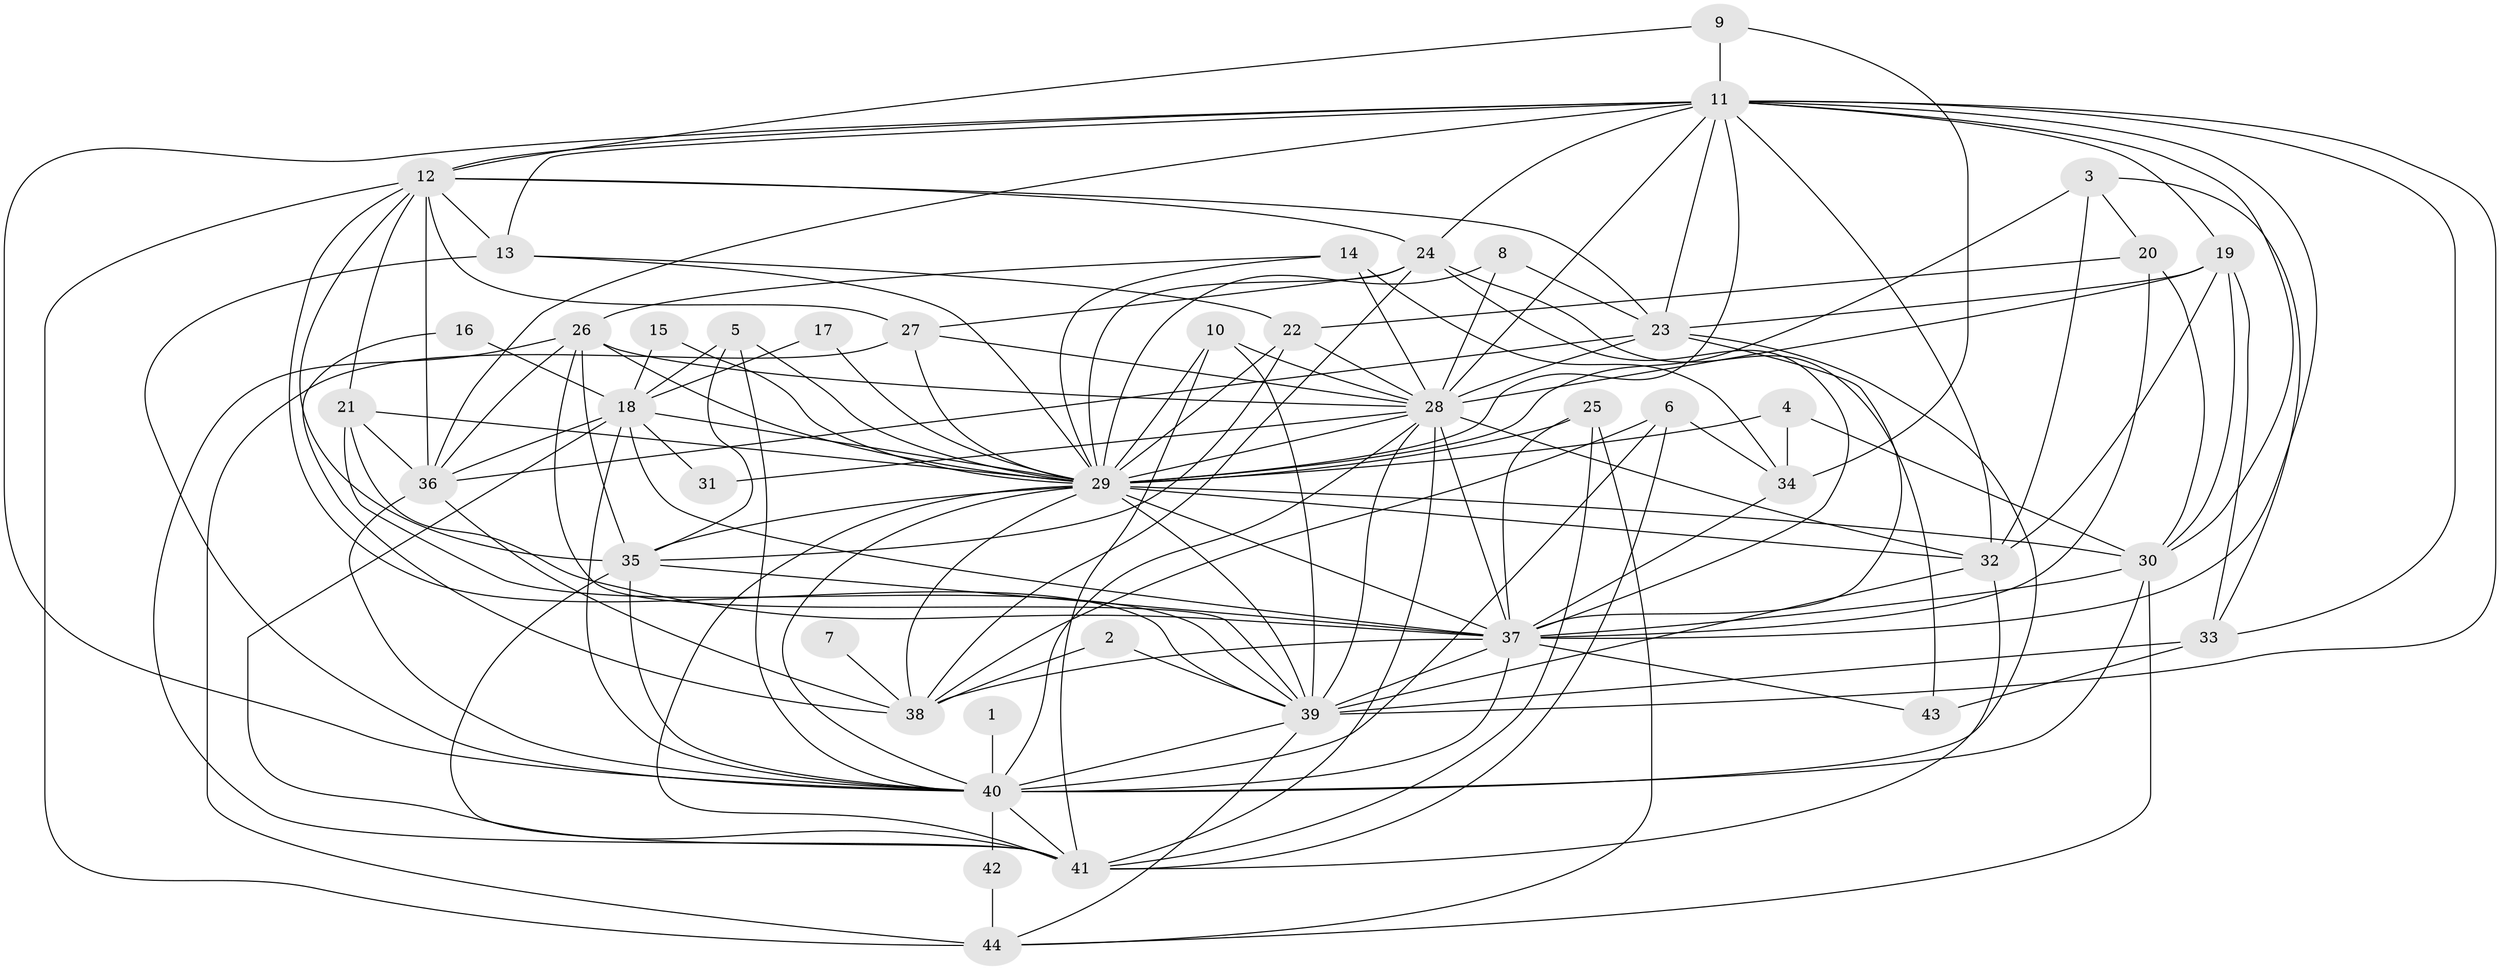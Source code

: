 // original degree distribution, {24: 0.00684931506849315, 20: 0.00684931506849315, 25: 0.0136986301369863, 30: 0.00684931506849315, 19: 0.0136986301369863, 17: 0.00684931506849315, 16: 0.00684931506849315, 23: 0.00684931506849315, 8: 0.0273972602739726, 5: 0.04794520547945205, 10: 0.00684931506849315, 2: 0.5342465753424658, 7: 0.00684931506849315, 11: 0.0136986301369863, 3: 0.19863013698630136, 6: 0.02054794520547945, 4: 0.0684931506849315, 9: 0.00684931506849315}
// Generated by graph-tools (version 1.1) at 2025/36/03/04/25 23:36:17]
// undirected, 44 vertices, 145 edges
graph export_dot {
  node [color=gray90,style=filled];
  1;
  2;
  3;
  4;
  5;
  6;
  7;
  8;
  9;
  10;
  11;
  12;
  13;
  14;
  15;
  16;
  17;
  18;
  19;
  20;
  21;
  22;
  23;
  24;
  25;
  26;
  27;
  28;
  29;
  30;
  31;
  32;
  33;
  34;
  35;
  36;
  37;
  38;
  39;
  40;
  41;
  42;
  43;
  44;
  1 -- 40 [weight=1.0];
  2 -- 38 [weight=1.0];
  2 -- 39 [weight=1.0];
  3 -- 20 [weight=1.0];
  3 -- 29 [weight=2.0];
  3 -- 32 [weight=1.0];
  3 -- 33 [weight=1.0];
  4 -- 29 [weight=1.0];
  4 -- 30 [weight=1.0];
  4 -- 34 [weight=1.0];
  5 -- 18 [weight=1.0];
  5 -- 29 [weight=2.0];
  5 -- 35 [weight=1.0];
  5 -- 40 [weight=1.0];
  6 -- 34 [weight=1.0];
  6 -- 38 [weight=1.0];
  6 -- 40 [weight=1.0];
  6 -- 41 [weight=1.0];
  7 -- 38 [weight=1.0];
  8 -- 23 [weight=1.0];
  8 -- 28 [weight=1.0];
  8 -- 29 [weight=1.0];
  9 -- 11 [weight=1.0];
  9 -- 12 [weight=1.0];
  9 -- 34 [weight=1.0];
  10 -- 28 [weight=2.0];
  10 -- 29 [weight=1.0];
  10 -- 39 [weight=1.0];
  10 -- 41 [weight=1.0];
  11 -- 12 [weight=1.0];
  11 -- 13 [weight=1.0];
  11 -- 19 [weight=1.0];
  11 -- 23 [weight=1.0];
  11 -- 24 [weight=1.0];
  11 -- 28 [weight=3.0];
  11 -- 29 [weight=3.0];
  11 -- 30 [weight=2.0];
  11 -- 32 [weight=1.0];
  11 -- 33 [weight=1.0];
  11 -- 36 [weight=1.0];
  11 -- 37 [weight=2.0];
  11 -- 39 [weight=2.0];
  11 -- 40 [weight=2.0];
  12 -- 13 [weight=1.0];
  12 -- 21 [weight=1.0];
  12 -- 23 [weight=1.0];
  12 -- 24 [weight=1.0];
  12 -- 27 [weight=1.0];
  12 -- 35 [weight=1.0];
  12 -- 36 [weight=1.0];
  12 -- 39 [weight=1.0];
  12 -- 44 [weight=2.0];
  13 -- 22 [weight=1.0];
  13 -- 29 [weight=1.0];
  13 -- 40 [weight=1.0];
  14 -- 26 [weight=1.0];
  14 -- 28 [weight=2.0];
  14 -- 29 [weight=1.0];
  14 -- 34 [weight=2.0];
  15 -- 18 [weight=1.0];
  15 -- 29 [weight=1.0];
  16 -- 18 [weight=1.0];
  16 -- 38 [weight=1.0];
  17 -- 18 [weight=1.0];
  17 -- 29 [weight=1.0];
  18 -- 29 [weight=1.0];
  18 -- 31 [weight=1.0];
  18 -- 36 [weight=1.0];
  18 -- 37 [weight=1.0];
  18 -- 40 [weight=1.0];
  18 -- 41 [weight=1.0];
  19 -- 23 [weight=1.0];
  19 -- 28 [weight=1.0];
  19 -- 30 [weight=1.0];
  19 -- 32 [weight=1.0];
  19 -- 33 [weight=1.0];
  20 -- 22 [weight=1.0];
  20 -- 30 [weight=1.0];
  20 -- 37 [weight=1.0];
  21 -- 29 [weight=2.0];
  21 -- 36 [weight=1.0];
  21 -- 37 [weight=2.0];
  21 -- 39 [weight=1.0];
  22 -- 28 [weight=1.0];
  22 -- 29 [weight=2.0];
  22 -- 35 [weight=1.0];
  23 -- 28 [weight=1.0];
  23 -- 36 [weight=1.0];
  23 -- 37 [weight=1.0];
  23 -- 40 [weight=1.0];
  24 -- 27 [weight=1.0];
  24 -- 29 [weight=1.0];
  24 -- 37 [weight=2.0];
  24 -- 38 [weight=1.0];
  24 -- 43 [weight=1.0];
  25 -- 29 [weight=3.0];
  25 -- 37 [weight=1.0];
  25 -- 41 [weight=1.0];
  25 -- 44 [weight=1.0];
  26 -- 28 [weight=1.0];
  26 -- 29 [weight=1.0];
  26 -- 35 [weight=1.0];
  26 -- 36 [weight=1.0];
  26 -- 39 [weight=1.0];
  26 -- 41 [weight=1.0];
  27 -- 28 [weight=1.0];
  27 -- 29 [weight=1.0];
  27 -- 44 [weight=1.0];
  28 -- 29 [weight=9.0];
  28 -- 31 [weight=1.0];
  28 -- 32 [weight=2.0];
  28 -- 37 [weight=2.0];
  28 -- 39 [weight=3.0];
  28 -- 40 [weight=5.0];
  28 -- 41 [weight=1.0];
  29 -- 30 [weight=2.0];
  29 -- 32 [weight=1.0];
  29 -- 35 [weight=1.0];
  29 -- 37 [weight=6.0];
  29 -- 38 [weight=1.0];
  29 -- 39 [weight=5.0];
  29 -- 40 [weight=8.0];
  29 -- 41 [weight=1.0];
  30 -- 37 [weight=1.0];
  30 -- 40 [weight=3.0];
  30 -- 44 [weight=1.0];
  32 -- 39 [weight=1.0];
  32 -- 41 [weight=1.0];
  33 -- 39 [weight=3.0];
  33 -- 43 [weight=1.0];
  34 -- 37 [weight=1.0];
  35 -- 37 [weight=1.0];
  35 -- 40 [weight=2.0];
  35 -- 41 [weight=1.0];
  36 -- 38 [weight=1.0];
  36 -- 40 [weight=1.0];
  37 -- 38 [weight=2.0];
  37 -- 39 [weight=1.0];
  37 -- 40 [weight=2.0];
  37 -- 43 [weight=1.0];
  39 -- 40 [weight=3.0];
  39 -- 44 [weight=1.0];
  40 -- 41 [weight=1.0];
  40 -- 42 [weight=3.0];
  42 -- 44 [weight=1.0];
}
